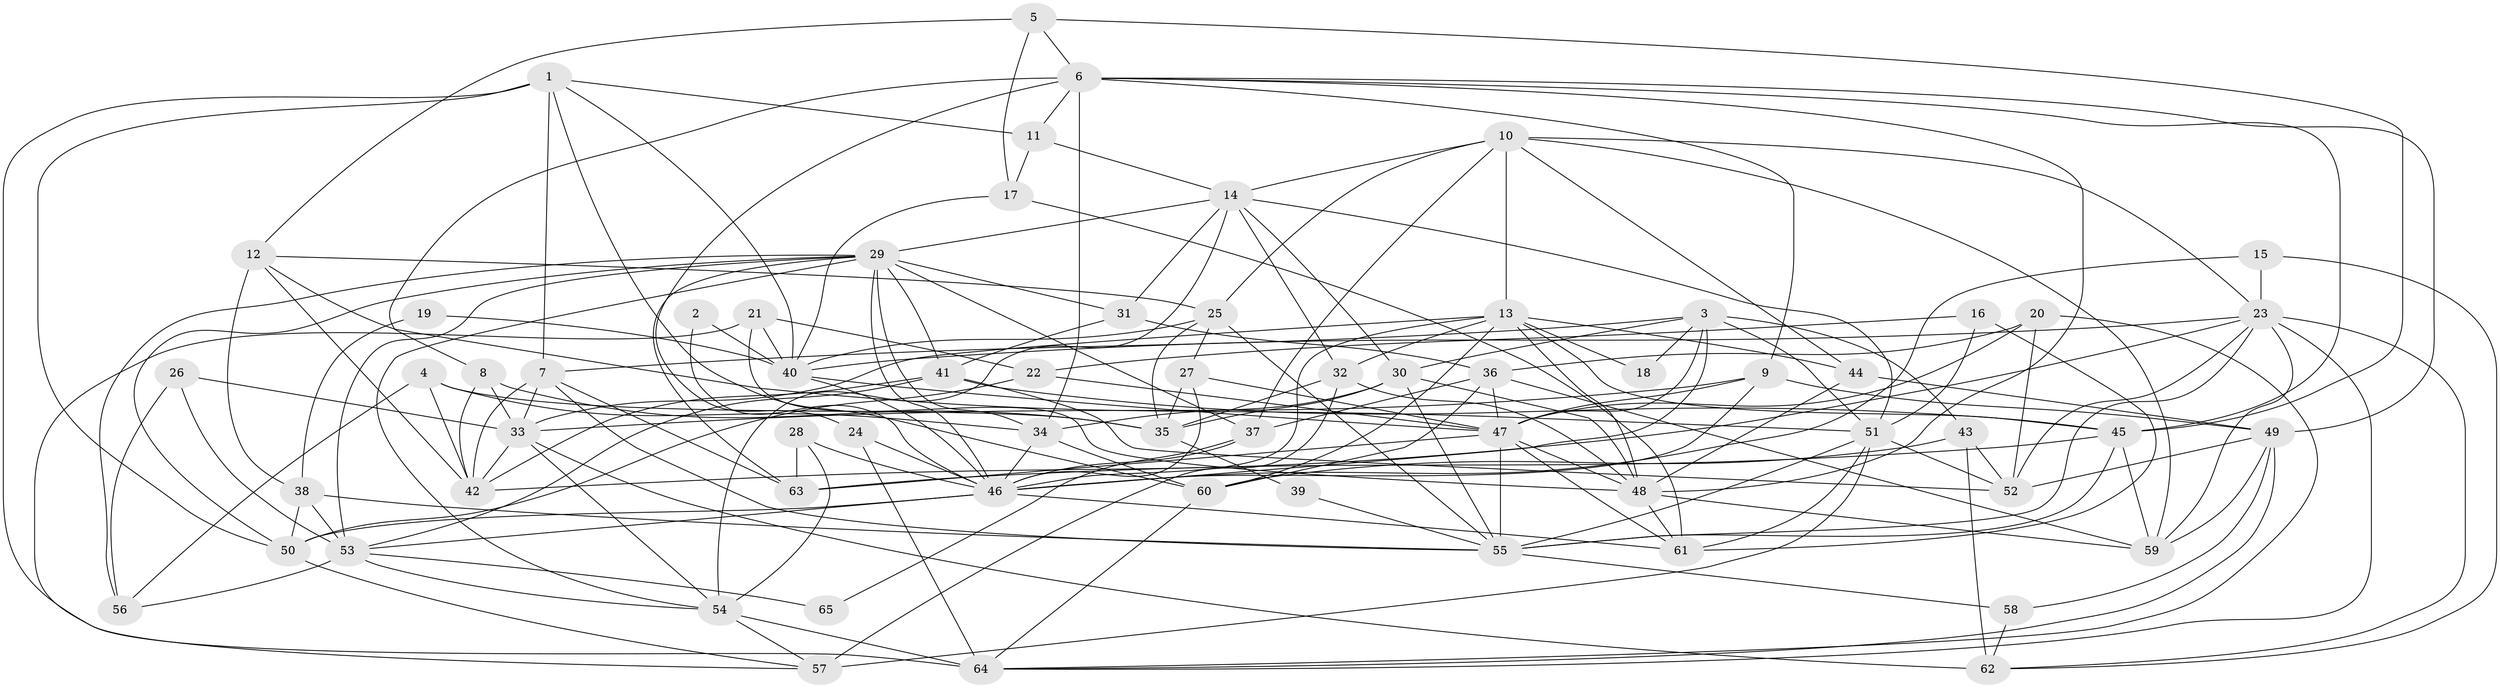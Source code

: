 // original degree distribution, {2: 0.13846153846153847, 4: 0.25384615384615383, 3: 0.27692307692307694, 7: 0.038461538461538464, 5: 0.2, 6: 0.06923076923076923, 8: 0.015384615384615385, 9: 0.007692307692307693}
// Generated by graph-tools (version 1.1) at 2025/26/03/09/25 03:26:18]
// undirected, 65 vertices, 186 edges
graph export_dot {
graph [start="1"]
  node [color=gray90,style=filled];
  1;
  2;
  3;
  4;
  5;
  6;
  7;
  8;
  9;
  10;
  11;
  12;
  13;
  14;
  15;
  16;
  17;
  18;
  19;
  20;
  21;
  22;
  23;
  24;
  25;
  26;
  27;
  28;
  29;
  30;
  31;
  32;
  33;
  34;
  35;
  36;
  37;
  38;
  39;
  40;
  41;
  42;
  43;
  44;
  45;
  46;
  47;
  48;
  49;
  50;
  51;
  52;
  53;
  54;
  55;
  56;
  57;
  58;
  59;
  60;
  61;
  62;
  63;
  64;
  65;
  1 -- 7 [weight=1.0];
  1 -- 11 [weight=1.0];
  1 -- 40 [weight=1.0];
  1 -- 50 [weight=1.0];
  1 -- 60 [weight=1.0];
  1 -- 64 [weight=1.0];
  2 -- 40 [weight=1.0];
  2 -- 46 [weight=1.0];
  3 -- 7 [weight=1.0];
  3 -- 18 [weight=1.0];
  3 -- 30 [weight=1.0];
  3 -- 43 [weight=1.0];
  3 -- 46 [weight=1.0];
  3 -- 47 [weight=1.0];
  3 -- 51 [weight=2.0];
  4 -- 34 [weight=1.0];
  4 -- 35 [weight=1.0];
  4 -- 42 [weight=1.0];
  4 -- 56 [weight=1.0];
  5 -- 6 [weight=1.0];
  5 -- 12 [weight=1.0];
  5 -- 17 [weight=1.0];
  5 -- 45 [weight=1.0];
  6 -- 8 [weight=1.0];
  6 -- 9 [weight=1.0];
  6 -- 11 [weight=1.0];
  6 -- 24 [weight=1.0];
  6 -- 34 [weight=1.0];
  6 -- 45 [weight=1.0];
  6 -- 48 [weight=1.0];
  6 -- 49 [weight=1.0];
  7 -- 33 [weight=1.0];
  7 -- 42 [weight=1.0];
  7 -- 55 [weight=1.0];
  7 -- 63 [weight=1.0];
  8 -- 33 [weight=1.0];
  8 -- 35 [weight=1.0];
  8 -- 42 [weight=1.0];
  9 -- 33 [weight=1.0];
  9 -- 46 [weight=1.0];
  9 -- 47 [weight=1.0];
  9 -- 49 [weight=1.0];
  10 -- 13 [weight=1.0];
  10 -- 14 [weight=1.0];
  10 -- 23 [weight=1.0];
  10 -- 25 [weight=1.0];
  10 -- 37 [weight=1.0];
  10 -- 44 [weight=1.0];
  10 -- 59 [weight=1.0];
  11 -- 14 [weight=1.0];
  11 -- 17 [weight=1.0];
  12 -- 25 [weight=1.0];
  12 -- 38 [weight=1.0];
  12 -- 42 [weight=1.0];
  12 -- 51 [weight=1.0];
  13 -- 18 [weight=1.0];
  13 -- 32 [weight=1.0];
  13 -- 33 [weight=1.0];
  13 -- 44 [weight=1.0];
  13 -- 45 [weight=1.0];
  13 -- 46 [weight=1.0];
  13 -- 48 [weight=1.0];
  13 -- 60 [weight=1.0];
  14 -- 29 [weight=1.0];
  14 -- 30 [weight=1.0];
  14 -- 31 [weight=1.0];
  14 -- 32 [weight=1.0];
  14 -- 51 [weight=1.0];
  14 -- 54 [weight=1.0];
  15 -- 23 [weight=1.0];
  15 -- 46 [weight=1.0];
  15 -- 62 [weight=1.0];
  16 -- 22 [weight=1.0];
  16 -- 51 [weight=1.0];
  16 -- 61 [weight=1.0];
  17 -- 40 [weight=1.0];
  17 -- 61 [weight=1.0];
  19 -- 38 [weight=1.0];
  19 -- 40 [weight=1.0];
  20 -- 36 [weight=1.0];
  20 -- 47 [weight=1.0];
  20 -- 52 [weight=1.0];
  20 -- 64 [weight=1.0];
  21 -- 22 [weight=1.0];
  21 -- 40 [weight=1.0];
  21 -- 48 [weight=1.0];
  21 -- 57 [weight=1.0];
  22 -- 47 [weight=2.0];
  22 -- 50 [weight=1.0];
  23 -- 40 [weight=1.0];
  23 -- 42 [weight=1.0];
  23 -- 52 [weight=1.0];
  23 -- 55 [weight=1.0];
  23 -- 59 [weight=1.0];
  23 -- 62 [weight=1.0];
  23 -- 64 [weight=1.0];
  24 -- 46 [weight=1.0];
  24 -- 64 [weight=1.0];
  25 -- 27 [weight=1.0];
  25 -- 35 [weight=1.0];
  25 -- 40 [weight=1.0];
  25 -- 55 [weight=1.0];
  26 -- 33 [weight=1.0];
  26 -- 53 [weight=1.0];
  26 -- 56 [weight=1.0];
  27 -- 35 [weight=1.0];
  27 -- 46 [weight=1.0];
  27 -- 47 [weight=2.0];
  28 -- 46 [weight=1.0];
  28 -- 54 [weight=1.0];
  28 -- 63 [weight=1.0];
  29 -- 31 [weight=1.0];
  29 -- 34 [weight=1.0];
  29 -- 37 [weight=1.0];
  29 -- 41 [weight=1.0];
  29 -- 46 [weight=1.0];
  29 -- 50 [weight=1.0];
  29 -- 53 [weight=1.0];
  29 -- 54 [weight=1.0];
  29 -- 56 [weight=1.0];
  29 -- 63 [weight=1.0];
  30 -- 34 [weight=1.0];
  30 -- 35 [weight=1.0];
  30 -- 48 [weight=1.0];
  30 -- 55 [weight=1.0];
  31 -- 36 [weight=2.0];
  31 -- 41 [weight=1.0];
  32 -- 35 [weight=1.0];
  32 -- 48 [weight=1.0];
  32 -- 57 [weight=1.0];
  33 -- 42 [weight=1.0];
  33 -- 54 [weight=1.0];
  33 -- 62 [weight=2.0];
  34 -- 46 [weight=1.0];
  34 -- 60 [weight=1.0];
  35 -- 39 [weight=1.0];
  36 -- 37 [weight=1.0];
  36 -- 47 [weight=1.0];
  36 -- 59 [weight=1.0];
  36 -- 60 [weight=1.0];
  37 -- 46 [weight=1.0];
  37 -- 65 [weight=1.0];
  38 -- 50 [weight=1.0];
  38 -- 53 [weight=1.0];
  38 -- 55 [weight=1.0];
  39 -- 55 [weight=1.0];
  40 -- 46 [weight=1.0];
  40 -- 47 [weight=1.0];
  41 -- 42 [weight=1.0];
  41 -- 45 [weight=1.0];
  41 -- 52 [weight=1.0];
  41 -- 53 [weight=1.0];
  43 -- 52 [weight=1.0];
  43 -- 60 [weight=1.0];
  43 -- 62 [weight=1.0];
  44 -- 48 [weight=1.0];
  44 -- 49 [weight=1.0];
  45 -- 55 [weight=1.0];
  45 -- 59 [weight=1.0];
  45 -- 63 [weight=1.0];
  46 -- 50 [weight=1.0];
  46 -- 53 [weight=1.0];
  46 -- 61 [weight=1.0];
  47 -- 48 [weight=1.0];
  47 -- 55 [weight=2.0];
  47 -- 61 [weight=1.0];
  47 -- 63 [weight=2.0];
  48 -- 59 [weight=1.0];
  48 -- 61 [weight=1.0];
  49 -- 52 [weight=1.0];
  49 -- 58 [weight=1.0];
  49 -- 59 [weight=1.0];
  49 -- 64 [weight=1.0];
  50 -- 57 [weight=1.0];
  51 -- 52 [weight=1.0];
  51 -- 55 [weight=1.0];
  51 -- 57 [weight=2.0];
  51 -- 61 [weight=1.0];
  53 -- 54 [weight=1.0];
  53 -- 56 [weight=1.0];
  53 -- 65 [weight=1.0];
  54 -- 57 [weight=1.0];
  54 -- 64 [weight=1.0];
  55 -- 58 [weight=1.0];
  58 -- 62 [weight=1.0];
  60 -- 64 [weight=1.0];
}
